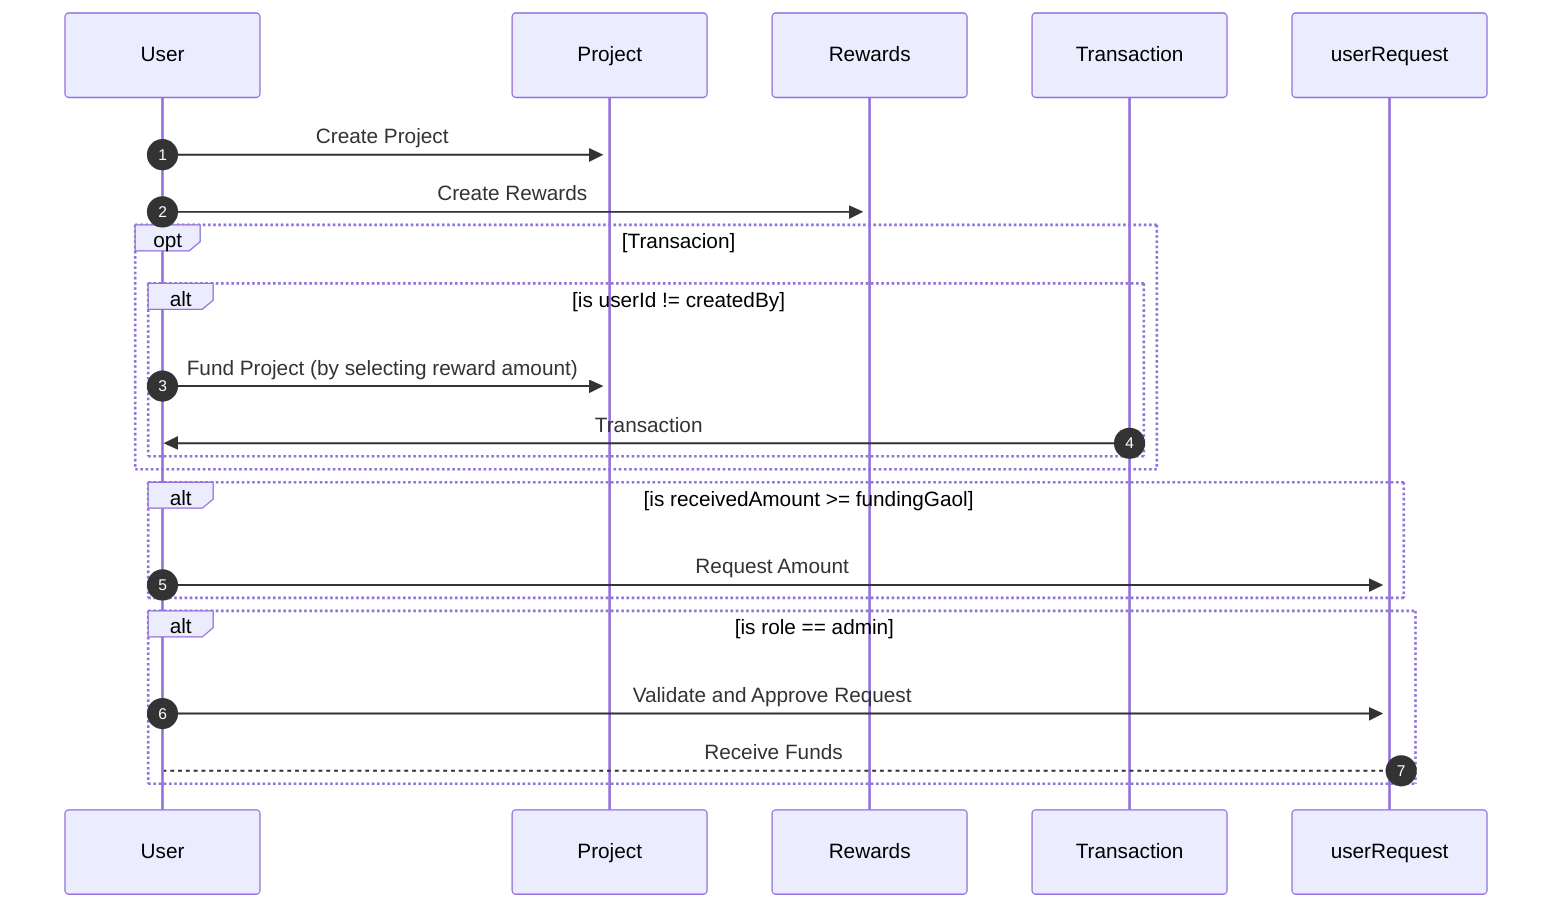 sequenceDiagram
    autonumber
    User ->>+ Project: Create Project
    User->>+ Rewards: Create Rewards
    opt Transacion
        alt is userId != createdBy
            User ->>+ Project: Fund Project (by selecting reward amount)
            Transaction->>User: Transaction
        end
    end
    alt is receivedAmount >= fundingGaol
         User->>+userRequest: Request Amount
    end

    alt is role == admin
        User->>+userRequest: Validate and Approve Request
        userRequest-->User: Receive Funds

    end